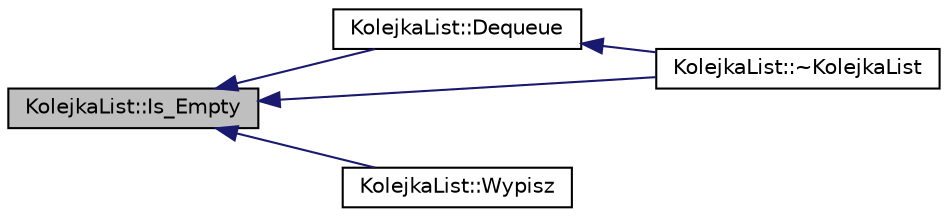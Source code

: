 digraph G
{
  edge [fontname="Helvetica",fontsize="10",labelfontname="Helvetica",labelfontsize="10"];
  node [fontname="Helvetica",fontsize="10",shape=record];
  rankdir="LR";
  Node1 [label="KolejkaList::Is_Empty",height=0.2,width=0.4,color="black", fillcolor="grey75", style="filled" fontcolor="black"];
  Node1 -> Node2 [dir="back",color="midnightblue",fontsize="10",style="solid"];
  Node2 [label="KolejkaList::Dequeue",height=0.2,width=0.4,color="black", fillcolor="white", style="filled",URL="$class_kolejka_list.html#a810a6df9b3fa88cd8fe0716ef40c5147",tooltip="Zdejmowanie elementu z kolejki."];
  Node2 -> Node3 [dir="back",color="midnightblue",fontsize="10",style="solid"];
  Node3 [label="KolejkaList::~KolejkaList",height=0.2,width=0.4,color="black", fillcolor="white", style="filled",URL="$class_kolejka_list.html#a251d19e7fe98c702a15f53337e0e0e05",tooltip="Destruktor klasy KolejkaList."];
  Node1 -> Node4 [dir="back",color="midnightblue",fontsize="10",style="solid"];
  Node4 [label="KolejkaList::Wypisz",height=0.2,width=0.4,color="black", fillcolor="white", style="filled",URL="$class_kolejka_list.html#a5ad58dff88bbfe84eaab8f865793129e",tooltip="Wypisywanie kolejki."];
  Node1 -> Node3 [dir="back",color="midnightblue",fontsize="10",style="solid"];
}
